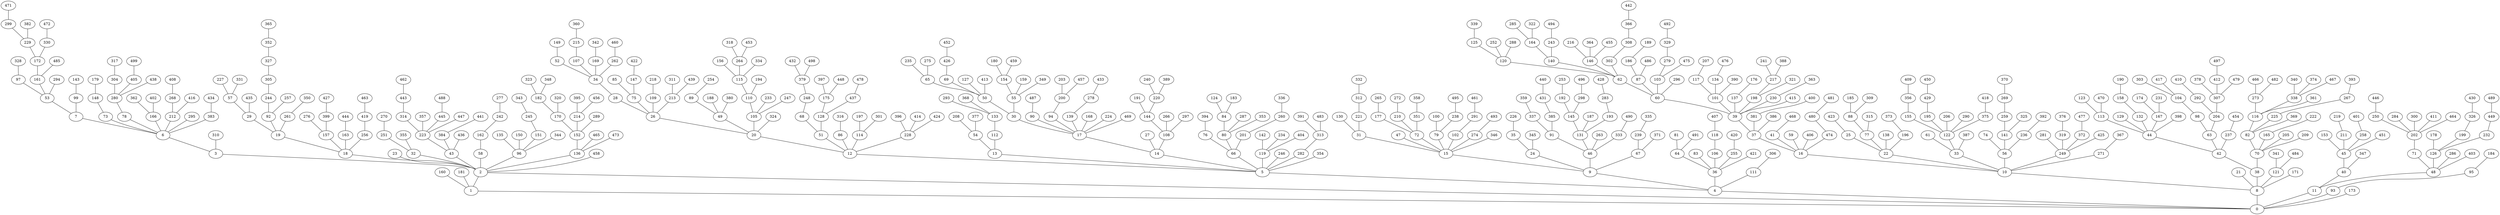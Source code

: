 graph G {
  1 -- 0;
  2 -- 1;
  2 -- 0;
  3 -- 2;
  4 -- 0;
  5 -- 4;
  6 -- 3;
  7 -- 6;
  8 -- 0;
  9 -- 4;
  10 -- 8;
  11 -- 0;
  12 -- 5;
  13 -- 5;
  14 -- 5;
  15 -- 9;
  16 -- 10;
  17 -- 14;
  18 -- 2;
  19 -- 18;
  20 -- 12;
  21 -- 8;
  22 -- 10;
  23 -- 2;
  24 -- 9;
  25 -- 22;
  26 -- 20;
  27 -- 14;
  28 -- 26;
  29 -- 19;
  30 -- 17;
  31 -- 15;
  32 -- 2;
  33 -- 10;
  34 -- 28;
  35 -- 24;
  36 -- 4;
  37 -- 16;
  38 -- 8;
  39 -- 37;
  40 -- 11;
  41 -- 16;
  42 -- 38;
  43 -- 2;
  44 -- 42;
  45 -- 40;
  46 -- 9;
  47 -- 15;
  48 -- 11;
  49 -- 20;
  50 -- 30;
  51 -- 12;
  52 -- 34;
  53 -- 7;
  54 -- 13;
  55 -- 30;
  56 -- 10;
  57 -- 29;
  58 -- 2;
  59 -- 16;
  60 -- 39;
  61 -- 33;
  62 -- 60;
  63 -- 42;
  64 -- 36;
  65 -- 50;
  66 -- 5;
  67 -- 9;
  68 -- 51;
  69 -- 50;
  70 -- 38;
  71 -- 48;
  72 -- 15;
  73 -- 6;
  74 -- 56;
  75 -- 26;
  76 -- 66;
  77 -- 22;
  78 -- 6;
  79 -- 15;
  80 -- 66;
  81 -- 64;
  82 -- 70;
  83 -- 36;
  84 -- 80;
  85 -- 75;
  86 -- 12;
  87 -- 60;
  88 -- 77;
  89 -- 49;
  90 -- 17;
  91 -- 46;
  92 -- 19;
  93 -- 0;
  94 -- 17;
  95 -- 93;
  96 -- 2;
  97 -- 53;
  98 -- 63;
  99 -- 7;
  100 -- 79;
  101 -- 39;
  102 -- 15;
  103 -- 60;
  104 -- 98;
  105 -- 20;
  106 -- 36;
  107 -- 34;
  108 -- 14;
  109 -- 26;
  110 -- 105;
  111 -- 4;
  112 -- 13;
  113 -- 44;
  114 -- 12;
  115 -- 110;
  116 -- 82;
  117 -- 101;
  118 -- 106;
  119 -- 5;
  120 -- 62;
  121 -- 8;
  122 -- 33;
  123 -- 113;
  124 -- 84;
  125 -- 120;
  126 -- 48;
  127 -- 50;
  128 -- 51;
  129 -- 44;
  130 -- 31;
  131 -- 46;
  132 -- 44;
  133 -- 112;
  134 -- 101;
  135 -- 96;
  136 -- 2;
  137 -- 39;
  138 -- 22;
  139 -- 17;
  140 -- 62;
  141 -- 56;
  142 -- 119;
  143 -- 99;
  144 -- 108;
  145 -- 131;
  146 -- 62;
  147 -- 75;
  148 -- 73;
  149 -- 52;
  150 -- 96;
  151 -- 96;
  152 -- 136;
  153 -- 45;
  154 -- 55;
  155 -- 122;
  156 -- 115;
  157 -- 18;
  158 -- 132;
  159 -- 55;
  160 -- 1;
  161 -- 53;
  162 -- 58;
  163 -- 18;
  164 -- 140;
  165 -- 70;
  166 -- 6;
  167 -- 44;
  168 -- 17;
  169 -- 34;
  170 -- 152;
  171 -- 8;
  172 -- 161;
  173 -- 0;
  174 -- 167;
  175 -- 128;
  176 -- 137;
  177 -- 72;
  178 -- 126;
  179 -- 148;
  180 -- 154;
  181 -- 1;
  182 -- 170;
  183 -- 84;
  184 -- 95;
  185 -- 88;
  186 -- 87;
  187 -- 131;
  188 -- 49;
  189 -- 186;
  190 -- 158;
  191 -- 144;
  192 -- 145;
  193 -- 131;
  194 -- 110;
  195 -- 122;
  196 -- 22;
  197 -- 114;
  198 -- 39;
  199 -- 126;
  200 -- 94;
  201 -- 66;
  202 -- 71;
  203 -- 200;
  204 -- 63;
  205 -- 70;
  206 -- 122;
  207 -- 117;
  208 -- 54;
  209 -- 70;
  210 -- 72;
  211 -- 45;
  212 -- 6;
  213 -- 26;
  214 -- 152;
  215 -- 107;
  216 -- 146;
  217 -- 198;
  218 -- 109;
  219 -- 211;
  220 -- 144;
  221 -- 31;
  222 -- 165;
  223 -- 43;
  224 -- 17;
  225 -- 82;
  226 -- 35;
  227 -- 57;
  228 -- 12;
  229 -- 172;
  230 -- 39;
  231 -- 167;
  232 -- 126;
  233 -- 105;
  234 -- 119;
  235 -- 65;
  236 -- 56;
  237 -- 42;
  238 -- 79;
  239 -- 67;
  240 -- 220;
  241 -- 217;
  242 -- 162;
  243 -- 140;
  244 -- 92;
  245 -- 151;
  246 -- 5;
  247 -- 105;
  248 -- 68;
  249 -- 10;
  250 -- 202;
  251 -- 32;
  252 -- 120;
  253 -- 192;
  254 -- 89;
  255 -- 36;
  256 -- 18;
  257 -- 92;
  258 -- 45;
  259 -- 141;
  260 -- 201;
  261 -- 19;
  262 -- 34;
  263 -- 46;
  264 -- 115;
  265 -- 177;
  266 -- 108;
  267 -- 225;
  268 -- 212;
  269 -- 259;
  270 -- 251;
  271 -- 10;
  272 -- 210;
  273 -- 116;
  274 -- 15;
  275 -- 65;
  276 -- 157;
  277 -- 242;
  278 -- 139;
  279 -- 103;
  280 -- 78;
  281 -- 249;
  282 -- 5;
  283 -- 193;
  284 -- 202;
  285 -- 164;
  286 -- 48;
  287 -- 80;
  288 -- 120;
  289 -- 152;
  290 -- 122;
  291 -- 102;
  292 -- 204;
  293 -- 133;
  294 -- 53;
  295 -- 6;
  296 -- 60;
  297 -- 108;
  298 -- 145;
  299 -- 229;
  300 -- 202;
  301 -- 114;
  302 -- 62;
  303 -- 104;
  304 -- 280;
  305 -- 244;
  306 -- 111;
  307 -- 204;
  308 -- 302;
  309 -- 88;
  310 -- 3;
  311 -- 213;
  312 -- 221;
  313 -- 282;
  314 -- 223;
  315 -- 77;
  316 -- 86;
  317 -- 304;
  318 -- 264;
  319 -- 249;
  320 -- 170;
  321 -- 198;
  322 -- 164;
  323 -- 182;
  324 -- 20;
  325 -- 141;
  326 -- 199;
  327 -- 305;
  328 -- 97;
  329 -- 279;
  330 -- 172;
  331 -- 57;
  332 -- 312;
  333 -- 46;
  334 -- 115;
  335 -- 239;
  336 -- 260;
  337 -- 91;
  338 -- 116;
  339 -- 125;
  340 -- 338;
  341 -- 121;
  342 -- 169;
  343 -- 245;
  344 -- 96;
  345 -- 24;
  346 -- 15;
  347 -- 40;
  348 -- 182;
  349 -- 55;
  350 -- 261;
  351 -- 72;
  352 -- 327;
  353 -- 80;
  354 -- 5;
  355 -- 32;
  356 -- 155;
  357 -- 223;
  358 -- 351;
  359 -- 337;
  360 -- 215;
  361 -- 116;
  362 -- 166;
  363 -- 230;
  364 -- 146;
  365 -- 352;
  366 -- 308;
  367 -- 271;
  368 -- 133;
  369 -- 82;
  370 -- 269;
  371 -- 67;
  372 -- 249;
  373 -- 196;
  374 -- 338;
  375 -- 122;
  376 -- 319;
  377 -- 54;
  378 -- 307;
  379 -- 248;
  380 -- 49;
  381 -- 37;
  382 -- 229;
  383 -- 6;
  384 -- 43;
  385 -- 91;
  386 -- 37;
  387 -- 33;
  388 -- 217;
  389 -- 220;
  390 -- 101;
  391 -- 313;
  392 -- 236;
  393 -- 267;
  394 -- 76;
  395 -- 214;
  396 -- 228;
  397 -- 175;
  398 -- 44;
  399 -- 157;
  400 -- 381;
  401 -- 258;
  402 -- 166;
  403 -- 48;
  404 -- 119;
  405 -- 280;
  406 -- 16;
  407 -- 118;
  408 -- 268;
  409 -- 356;
  410 -- 292;
  411 -- 202;
  412 -- 307;
  413 -- 50;
  414 -- 228;
  415 -- 39;
  416 -- 212;
  417 -- 104;
  418 -- 375;
  419 -- 256;
  420 -- 255;
  421 -- 36;
  422 -- 147;
  423 -- 25;
  424 -- 228;
  425 -- 249;
  426 -- 69;
  427 -- 399;
  428 -- 283;
  429 -- 195;
  430 -- 326;
  431 -- 385;
  432 -- 379;
  433 -- 278;
  434 -- 383;
  435 -- 29;
  436 -- 43;
  437 -- 128;
  438 -- 280;
  439 -- 213;
  440 -- 431;
  441 -- 384;
  442 -- 366;
  443 -- 314;
  444 -- 163;
  445 -- 223;
  446 -- 250;
  447 -- 223;
  448 -- 175;
  449 -- 232;
  450 -- 429;
  451 -- 45;
  452 -- 426;
  453 -- 264;
  454 -- 237;
  455 -- 146;
  456 -- 214;
  457 -- 200;
  458 -- 2;
  459 -- 154;
  460 -- 262;
  461 -- 291;
  462 -- 443;
  463 -- 419;
  464 -- 202;
  465 -- 136;
  466 -- 273;
  467 -- 338;
  468 -- 41;
  469 -- 17;
  470 -- 113;
  471 -- 299;
  472 -- 330;
  473 -- 136;
  474 -- 16;
  475 -- 103;
  476 -- 134;
  477 -- 372;
  478 -- 437;
  479 -- 307;
  480 -- 474;
  481 -- 480;
  482 -- 273;
  483 -- 313;
  484 -- 121;
  485 -- 161;
  486 -- 87;
  487 -- 90;
  488 -- 445;
  489 -- 449;
  490 -- 333;
  491 -- 64;
  492 -- 329;
  493 -- 274;
  494 -- 243;
  495 -- 238;
  496 -- 298;
  497 -- 412;
  498 -- 379;
  499 -- 405;
}